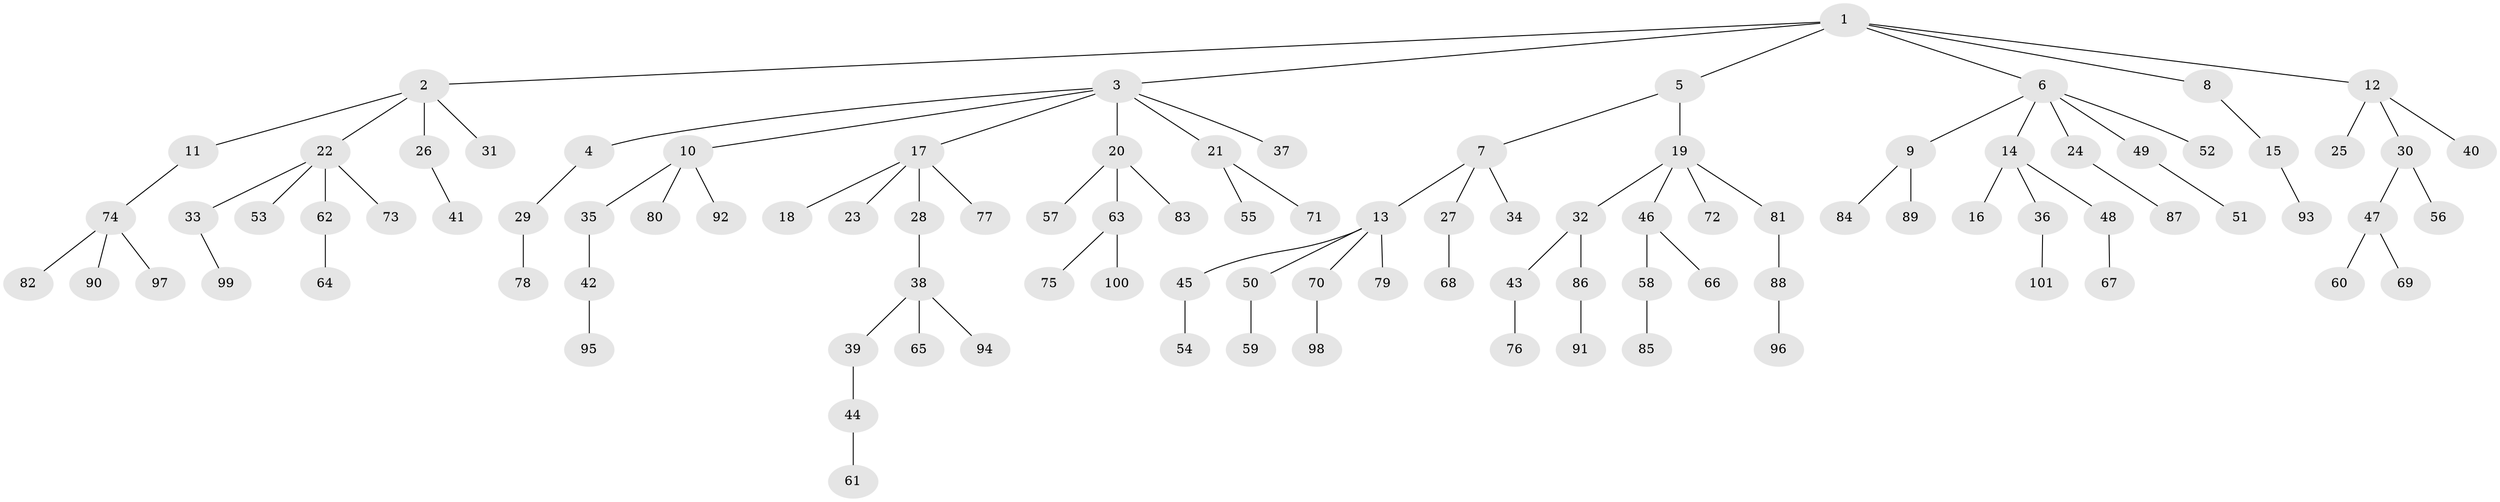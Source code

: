 // Generated by graph-tools (version 1.1) at 2025/50/03/09/25 03:50:23]
// undirected, 101 vertices, 100 edges
graph export_dot {
graph [start="1"]
  node [color=gray90,style=filled];
  1;
  2;
  3;
  4;
  5;
  6;
  7;
  8;
  9;
  10;
  11;
  12;
  13;
  14;
  15;
  16;
  17;
  18;
  19;
  20;
  21;
  22;
  23;
  24;
  25;
  26;
  27;
  28;
  29;
  30;
  31;
  32;
  33;
  34;
  35;
  36;
  37;
  38;
  39;
  40;
  41;
  42;
  43;
  44;
  45;
  46;
  47;
  48;
  49;
  50;
  51;
  52;
  53;
  54;
  55;
  56;
  57;
  58;
  59;
  60;
  61;
  62;
  63;
  64;
  65;
  66;
  67;
  68;
  69;
  70;
  71;
  72;
  73;
  74;
  75;
  76;
  77;
  78;
  79;
  80;
  81;
  82;
  83;
  84;
  85;
  86;
  87;
  88;
  89;
  90;
  91;
  92;
  93;
  94;
  95;
  96;
  97;
  98;
  99;
  100;
  101;
  1 -- 2;
  1 -- 3;
  1 -- 5;
  1 -- 6;
  1 -- 8;
  1 -- 12;
  2 -- 11;
  2 -- 22;
  2 -- 26;
  2 -- 31;
  3 -- 4;
  3 -- 10;
  3 -- 17;
  3 -- 20;
  3 -- 21;
  3 -- 37;
  4 -- 29;
  5 -- 7;
  5 -- 19;
  6 -- 9;
  6 -- 14;
  6 -- 24;
  6 -- 49;
  6 -- 52;
  7 -- 13;
  7 -- 27;
  7 -- 34;
  8 -- 15;
  9 -- 84;
  9 -- 89;
  10 -- 35;
  10 -- 80;
  10 -- 92;
  11 -- 74;
  12 -- 25;
  12 -- 30;
  12 -- 40;
  13 -- 45;
  13 -- 50;
  13 -- 70;
  13 -- 79;
  14 -- 16;
  14 -- 36;
  14 -- 48;
  15 -- 93;
  17 -- 18;
  17 -- 23;
  17 -- 28;
  17 -- 77;
  19 -- 32;
  19 -- 46;
  19 -- 72;
  19 -- 81;
  20 -- 57;
  20 -- 63;
  20 -- 83;
  21 -- 55;
  21 -- 71;
  22 -- 33;
  22 -- 53;
  22 -- 62;
  22 -- 73;
  24 -- 87;
  26 -- 41;
  27 -- 68;
  28 -- 38;
  29 -- 78;
  30 -- 47;
  30 -- 56;
  32 -- 43;
  32 -- 86;
  33 -- 99;
  35 -- 42;
  36 -- 101;
  38 -- 39;
  38 -- 65;
  38 -- 94;
  39 -- 44;
  42 -- 95;
  43 -- 76;
  44 -- 61;
  45 -- 54;
  46 -- 58;
  46 -- 66;
  47 -- 60;
  47 -- 69;
  48 -- 67;
  49 -- 51;
  50 -- 59;
  58 -- 85;
  62 -- 64;
  63 -- 75;
  63 -- 100;
  70 -- 98;
  74 -- 82;
  74 -- 90;
  74 -- 97;
  81 -- 88;
  86 -- 91;
  88 -- 96;
}
